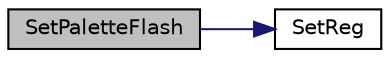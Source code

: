 digraph "SetPaletteFlash"
{
  edge [fontname="Helvetica",fontsize="10",labelfontname="Helvetica",labelfontsize="10"];
  node [fontname="Helvetica",fontsize="10",shape=record];
  rankdir="LR";
  Node1 [label="SetPaletteFlash",height=0.2,width=0.4,color="black", fillcolor="grey75", style="filled", fontcolor="black"];
  Node1 -> Node2 [color="midnightblue",fontsize="10",style="solid"];
  Node2 [label="SetReg",height=0.2,width=0.4,color="black", fillcolor="white", style="filled",URL="$_s_s_d1926_8c.html#a38312ac86c61d00839502387a478439f"];
}
